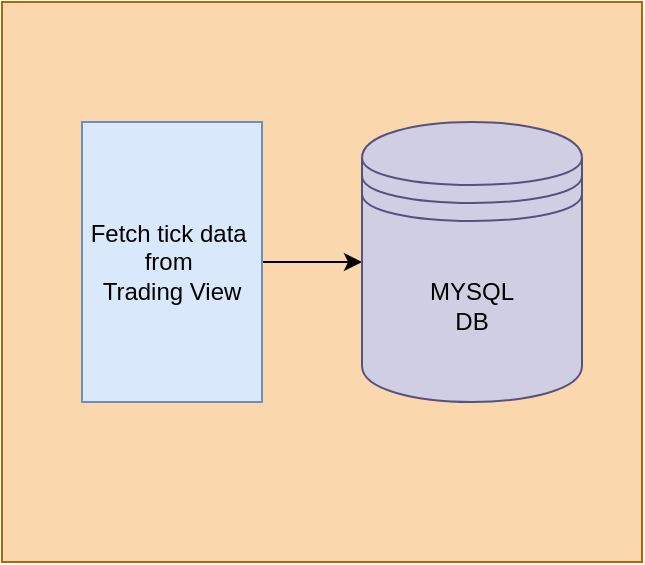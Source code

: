 <mxfile version="21.0.6" type="github">
  <diagram name="Page-1" id="DEBF2DWO0z_v89HQ5bn9">
    <mxGraphModel dx="954" dy="569" grid="1" gridSize="10" guides="1" tooltips="1" connect="1" arrows="1" fold="1" page="1" pageScale="1" pageWidth="850" pageHeight="1100" math="0" shadow="0">
      <root>
        <mxCell id="0" />
        <mxCell id="1" parent="0" />
        <mxCell id="34Wr1ms0H3JXbDt_dypt-4" value="" style="rounded=0;whiteSpace=wrap;html=1;fillColor=#fad7ac;strokeColor=#b46504;" vertex="1" parent="1">
          <mxGeometry x="40" y="80" width="320" height="280" as="geometry" />
        </mxCell>
        <mxCell id="34Wr1ms0H3JXbDt_dypt-3" value="" style="edgeStyle=orthogonalEdgeStyle;rounded=0;orthogonalLoop=1;jettySize=auto;html=1;" edge="1" parent="1" source="34Wr1ms0H3JXbDt_dypt-1" target="34Wr1ms0H3JXbDt_dypt-2">
          <mxGeometry relative="1" as="geometry" />
        </mxCell>
        <mxCell id="34Wr1ms0H3JXbDt_dypt-1" value="Fetch tick data&amp;nbsp;&lt;br&gt;from&amp;nbsp;&lt;br&gt;Trading View" style="rounded=0;whiteSpace=wrap;html=1;fillColor=#dae8fc;strokeColor=#6c8ebf;" vertex="1" parent="1">
          <mxGeometry x="80" y="140" width="90" height="140" as="geometry" />
        </mxCell>
        <mxCell id="34Wr1ms0H3JXbDt_dypt-2" value="MYSQL&lt;br&gt;DB" style="shape=datastore;whiteSpace=wrap;html=1;fillColor=#d0cee2;strokeColor=#56517e;" vertex="1" parent="1">
          <mxGeometry x="220" y="140" width="110" height="140" as="geometry" />
        </mxCell>
      </root>
    </mxGraphModel>
  </diagram>
</mxfile>

